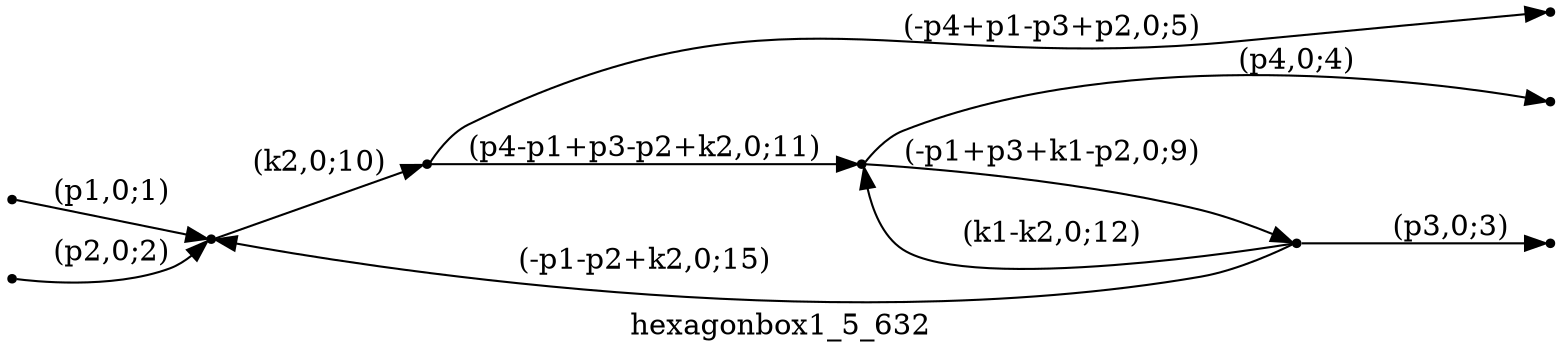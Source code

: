 digraph hexagonbox1_5_632 {
  label="hexagonbox1_5_632";
  rankdir="LR";
  subgraph edges {
    -1 -> 4 [label="(p1,0;1)"];
    -2 -> 4 [label="(p2,0;2)"];
    3 -> -3 [label="(p3,0;3)"];
    2 -> -4 [label="(p4,0;4)"];
    1 -> -5 [label="(-p4+p1-p3+p2,0;5)"];
    2 -> 3 [label="(-p1+p3+k1-p2,0;9)"];
    4 -> 1 [label="(k2,0;10)"];
    1 -> 2 [label="(p4-p1+p3-p2+k2,0;11)"];
    3 -> 2 [label="(k1-k2,0;12)"];
    3 -> 4 [label="(-p1-p2+k2,0;15)"];
  }
  subgraph incoming { rank="source"; -1; -2; }
  subgraph outgoing { rank="sink"; -3; -4; -5; }
-5 [shape=point];
-4 [shape=point];
-3 [shape=point];
-2 [shape=point];
-1 [shape=point];
1 [shape=point];
2 [shape=point];
3 [shape=point];
4 [shape=point];
}

